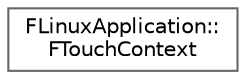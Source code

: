 digraph "Graphical Class Hierarchy"
{
 // INTERACTIVE_SVG=YES
 // LATEX_PDF_SIZE
  bgcolor="transparent";
  edge [fontname=Helvetica,fontsize=10,labelfontname=Helvetica,labelfontsize=10];
  node [fontname=Helvetica,fontsize=10,shape=box,height=0.2,width=0.4];
  rankdir="LR";
  Node0 [id="Node000000",label="FLinuxApplication::\lFTouchContext",height=0.2,width=0.4,color="grey40", fillcolor="white", style="filled",URL="$df/d99/structFLinuxApplication_1_1FTouchContext.html",tooltip="Stores context information about a currently active touch."];
}
